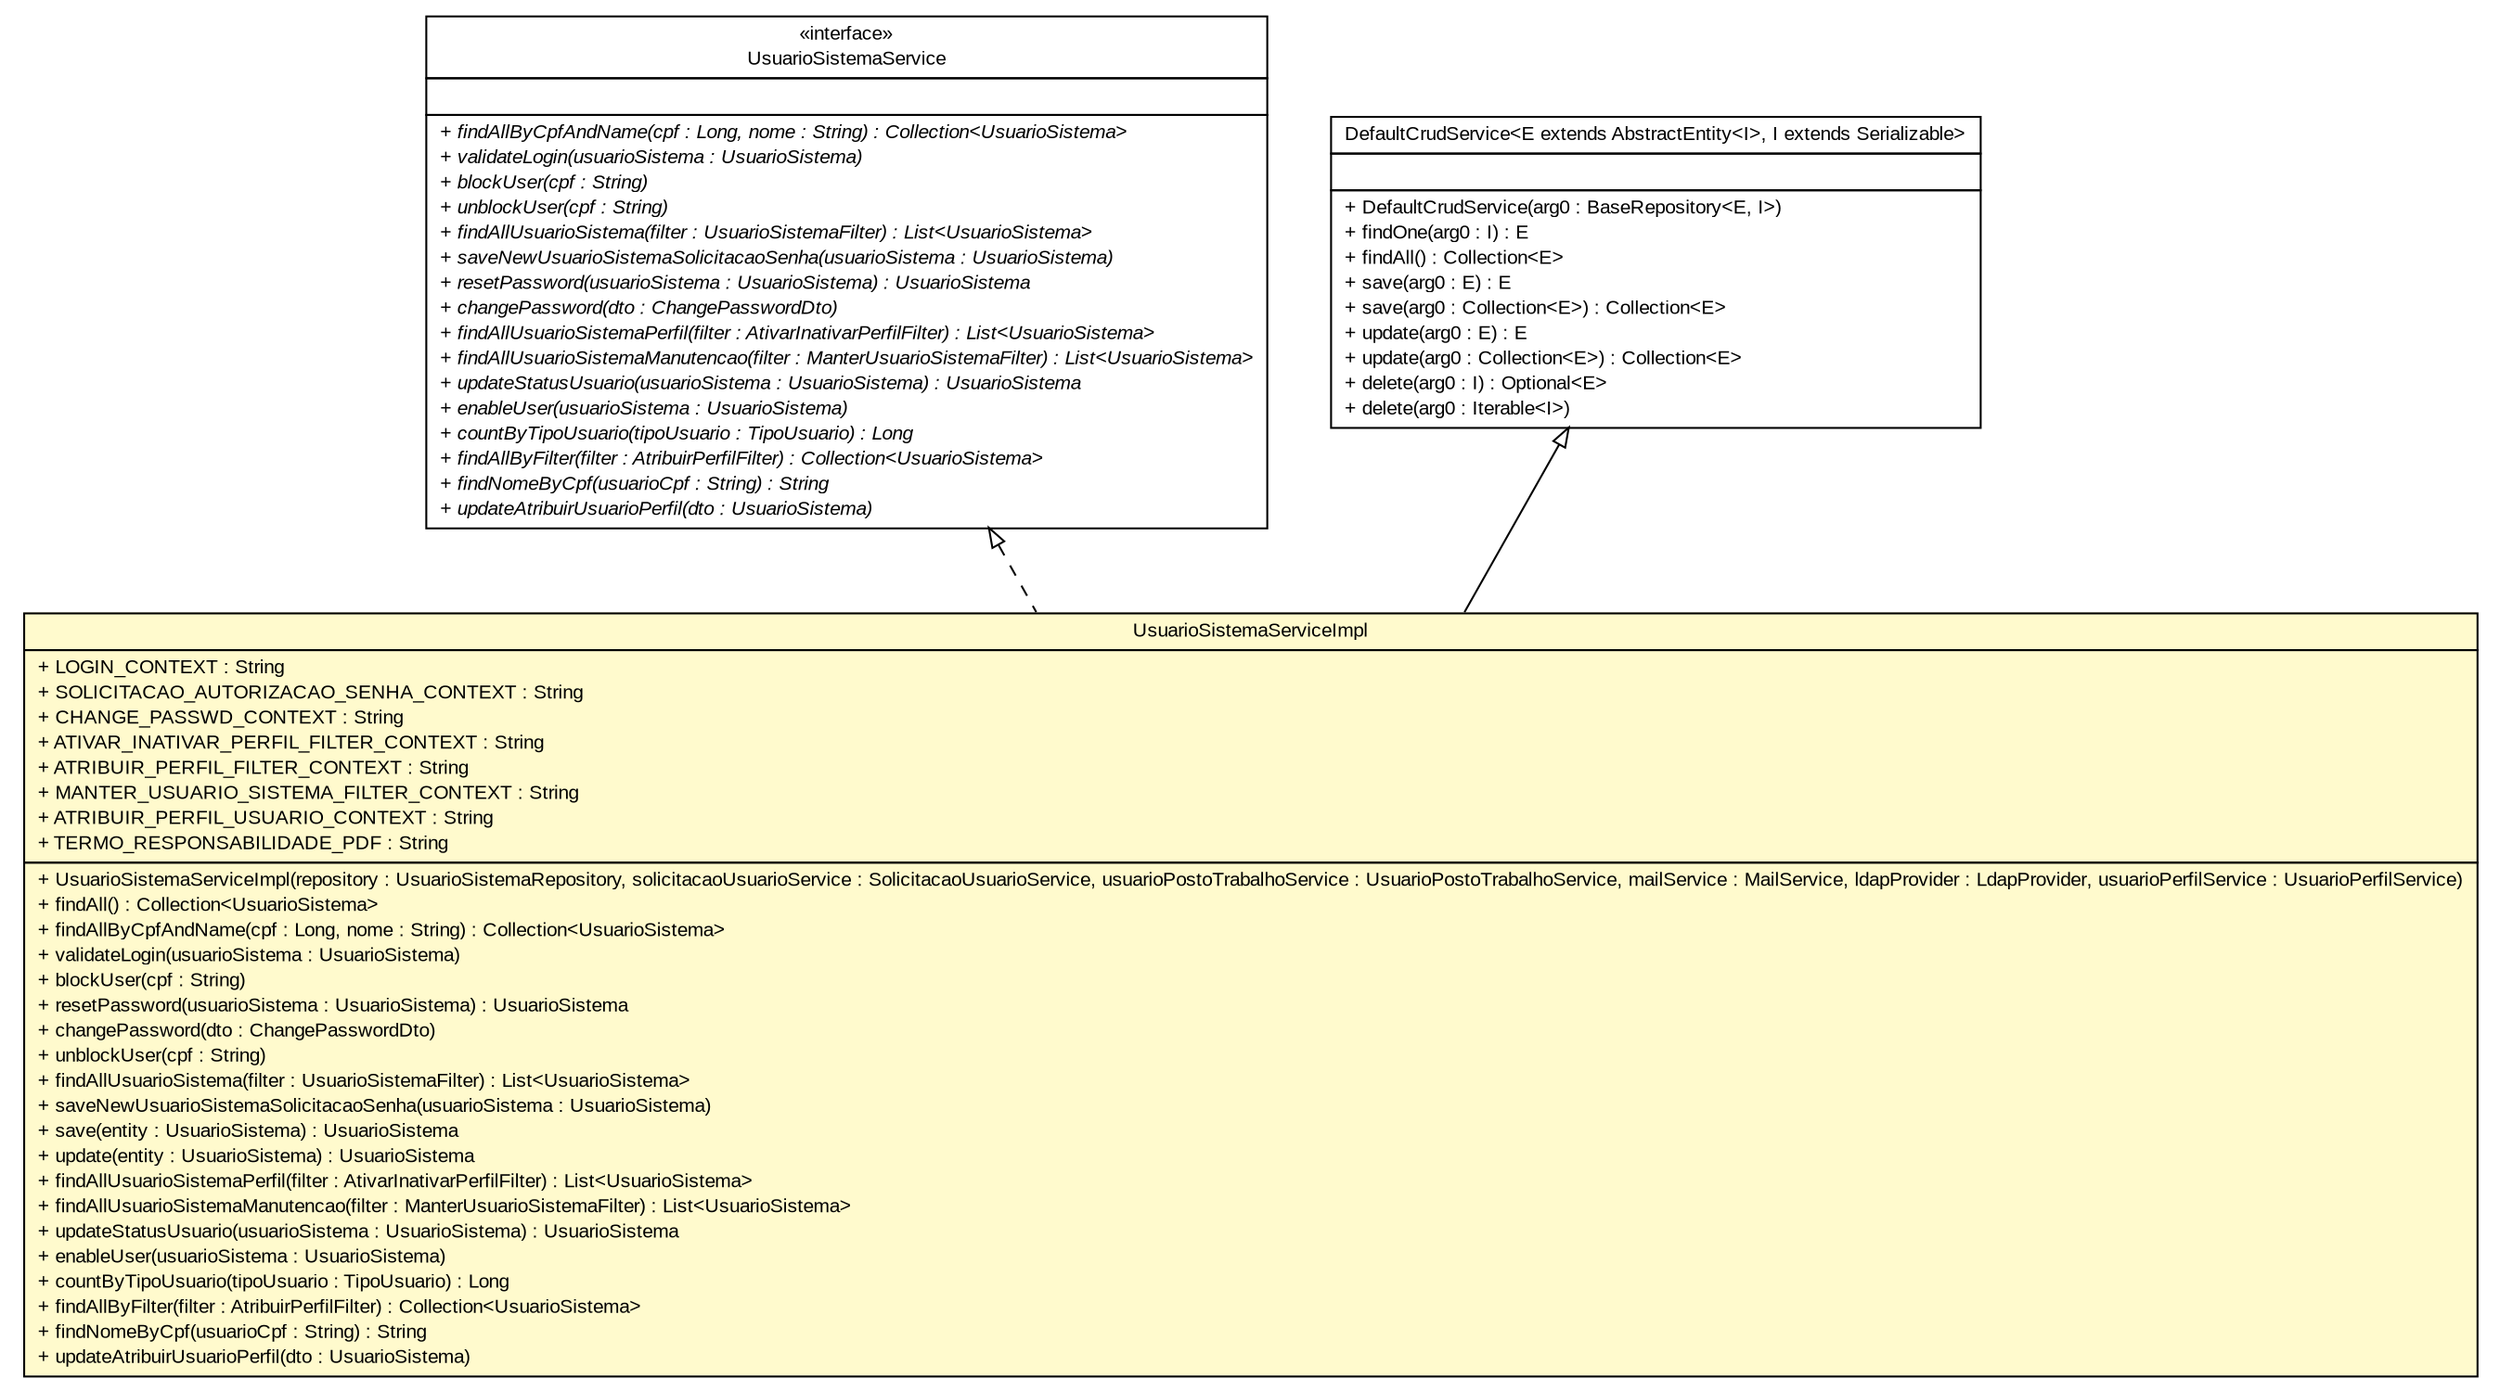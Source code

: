 #!/usr/local/bin/dot
#
# Class diagram 
# Generated by UMLGraph version R5_6 (http://www.umlgraph.org/)
#

digraph G {
	edge [fontname="arial",fontsize=10,labelfontname="arial",labelfontsize=10];
	node [fontname="arial",fontsize=10,shape=plaintext];
	nodesep=0.25;
	ranksep=0.5;
	// br.gov.to.sefaz.seg.business.gestao.service.UsuarioSistemaService
	c61275 [label=<<table title="br.gov.to.sefaz.seg.business.gestao.service.UsuarioSistemaService" border="0" cellborder="1" cellspacing="0" cellpadding="2" port="p" href="../UsuarioSistemaService.html">
		<tr><td><table border="0" cellspacing="0" cellpadding="1">
<tr><td align="center" balign="center"> &#171;interface&#187; </td></tr>
<tr><td align="center" balign="center"> UsuarioSistemaService </td></tr>
		</table></td></tr>
		<tr><td><table border="0" cellspacing="0" cellpadding="1">
<tr><td align="left" balign="left">  </td></tr>
		</table></td></tr>
		<tr><td><table border="0" cellspacing="0" cellpadding="1">
<tr><td align="left" balign="left"><font face="arial italic" point-size="10.0"> + findAllByCpfAndName(cpf : Long, nome : String) : Collection&lt;UsuarioSistema&gt; </font></td></tr>
<tr><td align="left" balign="left"><font face="arial italic" point-size="10.0"> + validateLogin(usuarioSistema : UsuarioSistema) </font></td></tr>
<tr><td align="left" balign="left"><font face="arial italic" point-size="10.0"> + blockUser(cpf : String) </font></td></tr>
<tr><td align="left" balign="left"><font face="arial italic" point-size="10.0"> + unblockUser(cpf : String) </font></td></tr>
<tr><td align="left" balign="left"><font face="arial italic" point-size="10.0"> + findAllUsuarioSistema(filter : UsuarioSistemaFilter) : List&lt;UsuarioSistema&gt; </font></td></tr>
<tr><td align="left" balign="left"><font face="arial italic" point-size="10.0"> + saveNewUsuarioSistemaSolicitacaoSenha(usuarioSistema : UsuarioSistema) </font></td></tr>
<tr><td align="left" balign="left"><font face="arial italic" point-size="10.0"> + resetPassword(usuarioSistema : UsuarioSistema) : UsuarioSistema </font></td></tr>
<tr><td align="left" balign="left"><font face="arial italic" point-size="10.0"> + changePassword(dto : ChangePasswordDto) </font></td></tr>
<tr><td align="left" balign="left"><font face="arial italic" point-size="10.0"> + findAllUsuarioSistemaPerfil(filter : AtivarInativarPerfilFilter) : List&lt;UsuarioSistema&gt; </font></td></tr>
<tr><td align="left" balign="left"><font face="arial italic" point-size="10.0"> + findAllUsuarioSistemaManutencao(filter : ManterUsuarioSistemaFilter) : List&lt;UsuarioSistema&gt; </font></td></tr>
<tr><td align="left" balign="left"><font face="arial italic" point-size="10.0"> + updateStatusUsuario(usuarioSistema : UsuarioSistema) : UsuarioSistema </font></td></tr>
<tr><td align="left" balign="left"><font face="arial italic" point-size="10.0"> + enableUser(usuarioSistema : UsuarioSistema) </font></td></tr>
<tr><td align="left" balign="left"><font face="arial italic" point-size="10.0"> + countByTipoUsuario(tipoUsuario : TipoUsuario) : Long </font></td></tr>
<tr><td align="left" balign="left"><font face="arial italic" point-size="10.0"> + findAllByFilter(filter : AtribuirPerfilFilter) : Collection&lt;UsuarioSistema&gt; </font></td></tr>
<tr><td align="left" balign="left"><font face="arial italic" point-size="10.0"> + findNomeByCpf(usuarioCpf : String) : String </font></td></tr>
<tr><td align="left" balign="left"><font face="arial italic" point-size="10.0"> + updateAtribuirUsuarioPerfil(dto : UsuarioSistema) </font></td></tr>
		</table></td></tr>
		</table>>, URL="../UsuarioSistemaService.html", fontname="arial", fontcolor="black", fontsize=10.0];
	// br.gov.to.sefaz.seg.business.gestao.service.impl.UsuarioSistemaServiceImpl
	c61310 [label=<<table title="br.gov.to.sefaz.seg.business.gestao.service.impl.UsuarioSistemaServiceImpl" border="0" cellborder="1" cellspacing="0" cellpadding="2" port="p" bgcolor="lemonChiffon" href="./UsuarioSistemaServiceImpl.html">
		<tr><td><table border="0" cellspacing="0" cellpadding="1">
<tr><td align="center" balign="center"> UsuarioSistemaServiceImpl </td></tr>
		</table></td></tr>
		<tr><td><table border="0" cellspacing="0" cellpadding="1">
<tr><td align="left" balign="left"> + LOGIN_CONTEXT : String </td></tr>
<tr><td align="left" balign="left"> + SOLICITACAO_AUTORIZACAO_SENHA_CONTEXT : String </td></tr>
<tr><td align="left" balign="left"> + CHANGE_PASSWD_CONTEXT : String </td></tr>
<tr><td align="left" balign="left"> + ATIVAR_INATIVAR_PERFIL_FILTER_CONTEXT : String </td></tr>
<tr><td align="left" balign="left"> + ATRIBUIR_PERFIL_FILTER_CONTEXT : String </td></tr>
<tr><td align="left" balign="left"> + MANTER_USUARIO_SISTEMA_FILTER_CONTEXT : String </td></tr>
<tr><td align="left" balign="left"> + ATRIBUIR_PERFIL_USUARIO_CONTEXT : String </td></tr>
<tr><td align="left" balign="left"> + TERMO_RESPONSABILIDADE_PDF : String </td></tr>
		</table></td></tr>
		<tr><td><table border="0" cellspacing="0" cellpadding="1">
<tr><td align="left" balign="left"> + UsuarioSistemaServiceImpl(repository : UsuarioSistemaRepository, solicitacaoUsuarioService : SolicitacaoUsuarioService, usuarioPostoTrabalhoService : UsuarioPostoTrabalhoService, mailService : MailService, ldapProvider : LdapProvider, usuarioPerfilService : UsuarioPerfilService) </td></tr>
<tr><td align="left" balign="left"> + findAll() : Collection&lt;UsuarioSistema&gt; </td></tr>
<tr><td align="left" balign="left"> + findAllByCpfAndName(cpf : Long, nome : String) : Collection&lt;UsuarioSistema&gt; </td></tr>
<tr><td align="left" balign="left"> + validateLogin(usuarioSistema : UsuarioSistema) </td></tr>
<tr><td align="left" balign="left"> + blockUser(cpf : String) </td></tr>
<tr><td align="left" balign="left"> + resetPassword(usuarioSistema : UsuarioSistema) : UsuarioSistema </td></tr>
<tr><td align="left" balign="left"> + changePassword(dto : ChangePasswordDto) </td></tr>
<tr><td align="left" balign="left"> + unblockUser(cpf : String) </td></tr>
<tr><td align="left" balign="left"> + findAllUsuarioSistema(filter : UsuarioSistemaFilter) : List&lt;UsuarioSistema&gt; </td></tr>
<tr><td align="left" balign="left"> + saveNewUsuarioSistemaSolicitacaoSenha(usuarioSistema : UsuarioSistema) </td></tr>
<tr><td align="left" balign="left"> + save(entity : UsuarioSistema) : UsuarioSistema </td></tr>
<tr><td align="left" balign="left"> + update(entity : UsuarioSistema) : UsuarioSistema </td></tr>
<tr><td align="left" balign="left"> + findAllUsuarioSistemaPerfil(filter : AtivarInativarPerfilFilter) : List&lt;UsuarioSistema&gt; </td></tr>
<tr><td align="left" balign="left"> + findAllUsuarioSistemaManutencao(filter : ManterUsuarioSistemaFilter) : List&lt;UsuarioSistema&gt; </td></tr>
<tr><td align="left" balign="left"> + updateStatusUsuario(usuarioSistema : UsuarioSistema) : UsuarioSistema </td></tr>
<tr><td align="left" balign="left"> + enableUser(usuarioSistema : UsuarioSistema) </td></tr>
<tr><td align="left" balign="left"> + countByTipoUsuario(tipoUsuario : TipoUsuario) : Long </td></tr>
<tr><td align="left" balign="left"> + findAllByFilter(filter : AtribuirPerfilFilter) : Collection&lt;UsuarioSistema&gt; </td></tr>
<tr><td align="left" balign="left"> + findNomeByCpf(usuarioCpf : String) : String </td></tr>
<tr><td align="left" balign="left"> + updateAtribuirUsuarioPerfil(dto : UsuarioSistema) </td></tr>
		</table></td></tr>
		</table>>, URL="./UsuarioSistemaServiceImpl.html", fontname="arial", fontcolor="black", fontsize=10.0];
	//br.gov.to.sefaz.seg.business.gestao.service.impl.UsuarioSistemaServiceImpl extends br.gov.to.sefaz.business.service.impl.DefaultCrudService<br.gov.to.sefaz.seg.persistence.entity.UsuarioSistema, java.lang.String>
	c61436:p -> c61310:p [dir=back,arrowtail=empty];
	//br.gov.to.sefaz.seg.business.gestao.service.impl.UsuarioSistemaServiceImpl implements br.gov.to.sefaz.seg.business.gestao.service.UsuarioSistemaService
	c61275:p -> c61310:p [dir=back,arrowtail=empty,style=dashed];
	// br.gov.to.sefaz.business.service.impl.DefaultCrudService<E extends br.gov.to.sefaz.persistence.entity.AbstractEntity<I>, I extends java.io.Serializable>
	c61436 [label=<<table title="br.gov.to.sefaz.business.service.impl.DefaultCrudService" border="0" cellborder="1" cellspacing="0" cellpadding="2" port="p" href="http://java.sun.com/j2se/1.4.2/docs/api/br/gov/to/sefaz/business/service/impl/DefaultCrudService.html">
		<tr><td><table border="0" cellspacing="0" cellpadding="1">
<tr><td align="center" balign="center"> DefaultCrudService&lt;E extends AbstractEntity&lt;I&gt;, I extends Serializable&gt; </td></tr>
		</table></td></tr>
		<tr><td><table border="0" cellspacing="0" cellpadding="1">
<tr><td align="left" balign="left">  </td></tr>
		</table></td></tr>
		<tr><td><table border="0" cellspacing="0" cellpadding="1">
<tr><td align="left" balign="left"> + DefaultCrudService(arg0 : BaseRepository&lt;E, I&gt;) </td></tr>
<tr><td align="left" balign="left"> + findOne(arg0 : I) : E </td></tr>
<tr><td align="left" balign="left"> + findAll() : Collection&lt;E&gt; </td></tr>
<tr><td align="left" balign="left"> + save(arg0 : E) : E </td></tr>
<tr><td align="left" balign="left"> + save(arg0 : Collection&lt;E&gt;) : Collection&lt;E&gt; </td></tr>
<tr><td align="left" balign="left"> + update(arg0 : E) : E </td></tr>
<tr><td align="left" balign="left"> + update(arg0 : Collection&lt;E&gt;) : Collection&lt;E&gt; </td></tr>
<tr><td align="left" balign="left"> + delete(arg0 : I) : Optional&lt;E&gt; </td></tr>
<tr><td align="left" balign="left"> + delete(arg0 : Iterable&lt;I&gt;) </td></tr>
		</table></td></tr>
		</table>>, URL="http://java.sun.com/j2se/1.4.2/docs/api/br/gov/to/sefaz/business/service/impl/DefaultCrudService.html", fontname="arial", fontcolor="black", fontsize=10.0];
}

